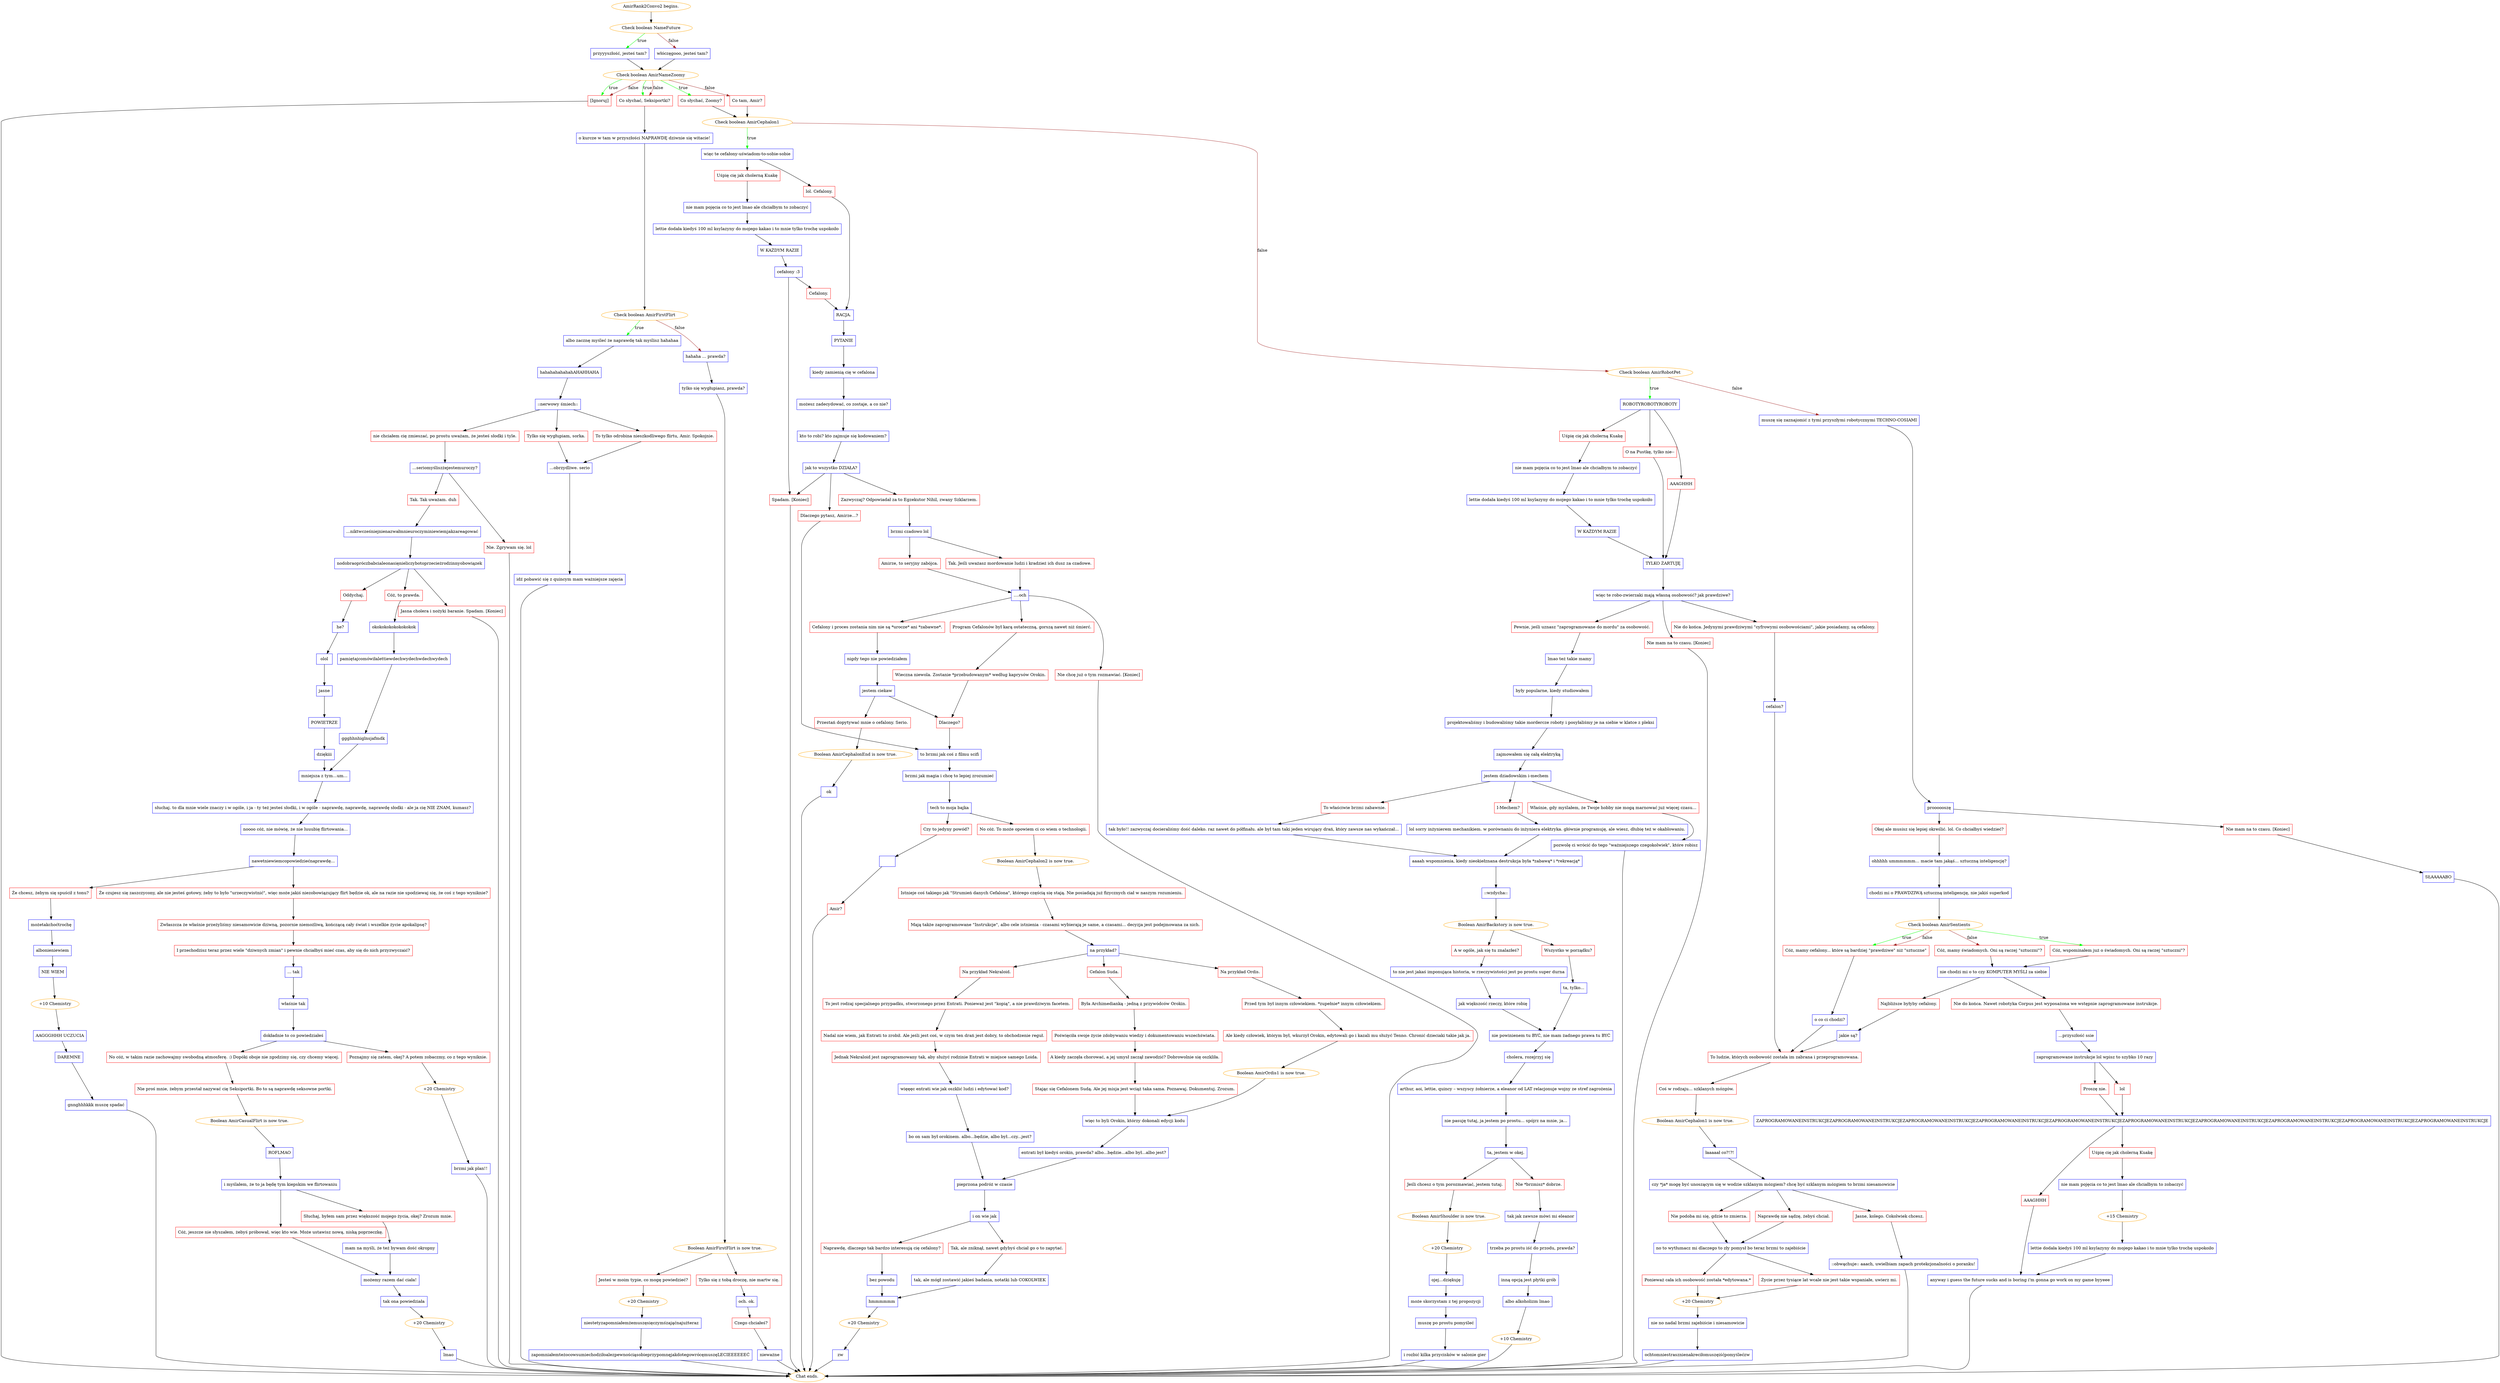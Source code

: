 digraph {
	"AmirRank2Convo2 begins." [color=orange];
		"AmirRank2Convo2 begins." -> j1555648941;
	j1555648941 [label="Check boolean NameFuture",color=orange];
		j1555648941 -> j3962905562 [label=true,color=green];
		j1555648941 -> j3137214042 [label=false,color=brown];
	j3962905562 [label="przyyyszłość, jesteś tam?",shape=box,color=blue];
		j3962905562 -> j3096240527;
	j3137214042 [label="włóczęgooo, jesteś tam?",shape=box,color=blue];
		j3137214042 -> j3096240527;
	j3096240527 [label="Check boolean AmirNameZoomy",color=orange];
		j3096240527 -> j3747364732 [label=true,color=green];
		j3096240527 -> j3804282715 [label=true,color=green];
		j3096240527 -> j4113977216 [label=true,color=green];
		j3096240527 -> j3747364732 [label=false,color=brown];
		j3096240527 -> j3804282715 [label=false,color=brown];
		j3096240527 -> j462642607 [label=false,color=brown];
	j3747364732 [label="[Ignoruj]",shape=box,color=red];
		j3747364732 -> "Chat ends.";
	j3804282715 [label="Co słychać, Seksiportki?",shape=box,color=red];
		j3804282715 -> j1744029376;
	j4113977216 [label="Co słychać, Zoomy?",shape=box,color=red];
		j4113977216 -> j87647369;
	j462642607 [label="Co tam, Amir?",shape=box,color=red];
		j462642607 -> j87647369;
	"Chat ends." [color=orange];
	j1744029376 [label="o kurcze w tam w przyszłości NAPRAWDĘ dziwnie się witacie!",shape=box,color=blue];
		j1744029376 -> j1575820688;
	j87647369 [label="Check boolean AmirCephalon1",color=orange];
		j87647369 -> j799296397 [label=true,color=green];
		j87647369 -> j1377197533 [label=false,color=brown];
	j1575820688 [label="Check boolean AmirFirstFlirt",color=orange];
		j1575820688 -> j1033054356 [label=true,color=green];
		j1575820688 -> j1448289916 [label=false,color=brown];
	j799296397 [label="więc te cefałony-uświadom-to-sobie-sobie",shape=box,color=blue];
		j799296397 -> j1269899183;
		j799296397 -> j3546170971;
	j1377197533 [label="Check boolean AmirRobotPet",color=orange];
		j1377197533 -> j1374234869 [label=true,color=green];
		j1377197533 -> j3917926101 [label=false,color=brown];
	j1033054356 [label="albo zacznę myśleć że naprawdę tak myślisz hahahaa",shape=box,color=blue];
		j1033054356 -> j1647484993;
	j1448289916 [label="hahaha ... prawda?",shape=box,color=blue];
		j1448289916 -> j1640140582;
	j1269899183 [label="lol. Cefalony.",shape=box,color=red];
		j1269899183 -> j1160388677;
	j3546170971 [label="Uśpię cię jak cholerną Kuakę",shape=box,color=red];
		j3546170971 -> j963087376;
	j1374234869 [label="ROBOTYROBOTYROBOTY",shape=box,color=blue];
		j1374234869 -> j3900142951;
		j1374234869 -> j1031731285;
		j1374234869 -> j2795793000;
	j3917926101 [label="muszę się zaznajomić z tymi przyszłymi robotycznymi TECHNO-COSIAMI",shape=box,color=blue];
		j3917926101 -> j828503868;
	j1647484993 [label="hahahahahahahAHAHHAHA",shape=box,color=blue];
		j1647484993 -> j3970380722;
	j1640140582 [label="tylko się wygłupiasz, prawda?",shape=box,color=blue];
		j1640140582 -> j1496595557;
	j1160388677 [label="RACJA.",shape=box,color=blue];
		j1160388677 -> j3482146172;
	j963087376 [label="nie mam pojęcia co to jest lmao ale chciałbym to zobaczyć",shape=box,color=blue];
		j963087376 -> j452252180;
	j3900142951 [label="O na Pustkę, tylko nie--",shape=box,color=red];
		j3900142951 -> j253480917;
	j1031731285 [label="AAAGHHH",shape=box,color=red];
		j1031731285 -> j253480917;
	j2795793000 [label="Uśpię cię jak cholerną Kuakę",shape=box,color=red];
		j2795793000 -> j3059286362;
	j828503868 [label="proooooszę",shape=box,color=blue];
		j828503868 -> j3299302532;
		j828503868 -> j606937514;
	j3970380722 [label="::nerwowy śmiech::",shape=box,color=blue];
		j3970380722 -> j4051830171;
		j3970380722 -> j2023942834;
		j3970380722 -> j2293823464;
	j1496595557 [label="Boolean AmirFirstFlirt is now true.",color=orange];
		j1496595557 -> j3679833303;
		j1496595557 -> j3524777483;
	j3482146172 [label="PYTANIE",shape=box,color=blue];
		j3482146172 -> j1083995268;
	j452252180 [label="lettie dodała kiedyś 100 ml ksylazyny do mojego kakao i to mnie tylko trochę uspokoiło",shape=box,color=blue];
		j452252180 -> j105147757;
	j253480917 [label="TYLKO ŻARTUJĘ",shape=box,color=blue];
		j253480917 -> j3205510901;
	j3059286362 [label="nie mam pojęcia co to jest lmao ale chciałbym to zobaczyć",shape=box,color=blue];
		j3059286362 -> j4023140922;
	j3299302532 [label="Nie mam na to czasu. [Koniec]",shape=box,color=red];
		j3299302532 -> j1502503868;
	j606937514 [label="Okej ale musisz się lepiej określić. lol. Co chciałbyś wiedzieć?",shape=box,color=red];
		j606937514 -> j2884570038;
	j4051830171 [label="nie chciałem cię zmieszać, po prostu uważam, że jesteś słodki i tyle.",shape=box,color=red];
		j4051830171 -> j2238573965;
	j2023942834 [label="Tylko się wygłupiam, sorka.",shape=box,color=red];
		j2023942834 -> j2568093963;
	j2293823464 [label="To tylko odrobina nieszkodliwego flirtu, Amir. Spokojnie.",shape=box,color=red];
		j2293823464 -> j2568093963;
	j3679833303 [label="Jesteś w moim typie, co mogę powiedzieć?",shape=box,color=red];
		j3679833303 -> j871986890;
	j3524777483 [label="Tylko się z tobą droczę, nie martw się.",shape=box,color=red];
		j3524777483 -> j1200919090;
	j1083995268 [label="kiedy zamienią cię w cefalona",shape=box,color=blue];
		j1083995268 -> j1532449773;
	j105147757 [label="W KAŻDYM RAZIE",shape=box,color=blue];
		j105147757 -> j270985414;
	j3205510901 [label="więc te robo-zwierzaki mają własną osobowość? jak prawdziwe?",shape=box,color=blue];
		j3205510901 -> j3686668413;
		j3205510901 -> j2688351482;
		j3205510901 -> j2239986882;
	j4023140922 [label="lettie dodała kiedyś 100 ml ksylazyny do mojego kakao i to mnie tylko trochę uspokoiło",shape=box,color=blue];
		j4023140922 -> j1802963623;
	j1502503868 [label="SŁAAAAABO",shape=box,color=blue];
		j1502503868 -> "Chat ends.";
	j2884570038 [label="ohhhhh ummmmmm... macie tam jakąś... sztuczną inteligencję?",shape=box,color=blue];
		j2884570038 -> j4121676105;
	j2238573965 [label="...seriomyśliszżejestemuroczy?",shape=box,color=blue];
		j2238573965 -> j3335775097;
		j2238573965 -> j1674439101;
	j2568093963 [label="...obrzydliwe. serio",shape=box,color=blue];
		j2568093963 -> j2249500476;
	j871986890 [label="+20 Chemistry",color=orange];
		j871986890 -> j4131003734;
	j1200919090 [label="och. ok.",shape=box,color=blue];
		j1200919090 -> j3625383841;
	j1532449773 [label="możesz zadecydować, co zostaje, a co nie?",shape=box,color=blue];
		j1532449773 -> j68618441;
	j270985414 [label="cefałony :3",shape=box,color=blue];
		j270985414 -> j3817462201;
		j270985414 -> j3071220365;
	j3686668413 [label="Nie do końca. Jedynymi prawdziwymi \"cyfrowymi osobowościami\", jakie posiadamy, są cefalony.",shape=box,color=red];
		j3686668413 -> j1889967617;
	j2688351482 [label="Pewnie, jeśli uznasz \"zaprogramowane do mordu\" za osobowość.",shape=box,color=red];
		j2688351482 -> j3497168479;
	j2239986882 [label="Nie mam na to czasu. [Koniec]",shape=box,color=red];
		j2239986882 -> "Chat ends.";
	j1802963623 [label="W KAŻDYM RAZIE",shape=box,color=blue];
		j1802963623 -> j253480917;
	j4121676105 [label="chodzi mi o PRAWDZIWĄ sztuczną inteligencję, nie jakiś superkod",shape=box,color=blue];
		j4121676105 -> j3361290284;
	j3335775097 [label="Tak. Tak uważam. duh",shape=box,color=red];
		j3335775097 -> j2642917464;
	j1674439101 [label="Nie. Zgrywam się. lol",shape=box,color=red];
		j1674439101 -> "Chat ends.";
	j2249500476 [label="idź pobawić się z quincym mam ważniejsze zajęcia",shape=box,color=blue];
		j2249500476 -> "Chat ends.";
	j4131003734 [label="niestetyzapomniałemżemuszęsięczymśzająćnajużteraz",shape=box,color=blue];
		j4131003734 -> j1861490108;
	j3625383841 [label="Czego chciałeś?",shape=box,color=red];
		j3625383841 -> j3755446286;
	j68618441 [label="kto to robi? kto zajmuje się kodowaniem?",shape=box,color=blue];
		j68618441 -> j36579927;
	j3817462201 [label="Cefalony.",shape=box,color=red];
		j3817462201 -> j1160388677;
	j3071220365 [label="Spadam. [Koniec]",shape=box,color=red];
		j3071220365 -> "Chat ends.";
	j1889967617 [label="cefalon?",shape=box,color=blue];
		j1889967617 -> j2435184530;
	j3497168479 [label="lmao też takie mamy",shape=box,color=blue];
		j3497168479 -> j3534166107;
	j3361290284 [label="Check boolean AmirSentients",color=orange];
		j3361290284 -> j688279396 [label=true,color=green];
		j3361290284 -> j3513079027 [label=true,color=green];
		j3361290284 -> j1859143846 [label=false,color=brown];
		j3361290284 -> j3513079027 [label=false,color=brown];
	j2642917464 [label="...niktwcześniejnienazwałmnieuroczyminiewiemjakzareagować",shape=box,color=blue];
		j2642917464 -> j3472098893;
	j1861490108 [label="zapomniałemteżocowsumiechodziłoalezpewnościąsobieprzypomnęjakdotegowrócęmuszęLECIEEEEEEĆ",shape=box,color=blue];
		j1861490108 -> "Chat ends.";
	j3755446286 [label="nieważne",shape=box,color=blue];
		j3755446286 -> "Chat ends.";
	j36579927 [label="jak to wszystko DZIAŁA?",shape=box,color=blue];
		j36579927 -> j4141416993;
		j36579927 -> j3114522129;
		j36579927 -> j3071220365;
	j2435184530 [label="To ludzie, których osobowość została im zabrana i przeprogramowana.",shape=box,color=red];
		j2435184530 -> j672920574;
	j3534166107 [label="były popularne, kiedy studiowałem",shape=box,color=blue];
		j3534166107 -> j3502406749;
	j688279396 [label="Cóż, wspominałem już o świadomych. Oni są raczej \"sztuczni\"?",shape=box,color=red];
		j688279396 -> j1934465923;
	j3513079027 [label="Cóż, mamy cefalony... które są bardziej \"prawdziwe\" niż \"sztuczne\"",shape=box,color=red];
		j3513079027 -> j4239210264;
	j1859143846 [label="Cóż, mamy świadomych. Oni są raczej \"sztuczni\"?",shape=box,color=red];
		j1859143846 -> j1934465923;
	j3472098893 [label="nodobraopróczbabcialeonasięnieliczybotoprzecieżrodzinnyobowiązek",shape=box,color=blue];
		j3472098893 -> j2798421165;
		j3472098893 -> j2760006222;
		j3472098893 -> j1659789799;
	j4141416993 [label="Zazwyczaj? Odpowiadał za to Egzekutor Nihil, zwany Szklarzem.",shape=box,color=red];
		j4141416993 -> j126493530;
	j3114522129 [label="Dlaczego pytasz, Amirze...?",shape=box,color=red];
		j3114522129 -> j1175445509;
	j672920574 [label="Coś w rodzaju... szklanych mózgów.",shape=box,color=red];
		j672920574 -> j3189526381;
	j3502406749 [label="projektowaliśmy i budowaliśmy takie mordercze roboty i posyłaliśmy je na siebie w klatce z pleksi",shape=box,color=blue];
		j3502406749 -> j3741936560;
	j1934465923 [label="nie chodzi mi o to czy KOMPUTER MYŚLI za siebie",shape=box,color=blue];
		j1934465923 -> j741878422;
		j1934465923 -> j971180219;
	j4239210264 [label="o co ci chodzi?",shape=box,color=blue];
		j4239210264 -> j2435184530;
	j2798421165 [label="Oddychaj.",shape=box,color=red];
		j2798421165 -> j727556071;
	j2760006222 [label="Cóż, to prawda.",shape=box,color=red];
		j2760006222 -> j3470726006;
	j1659789799 [label="Jasna cholera i nożyki baranie. Spadam. [Koniec]",shape=box,color=red];
		j1659789799 -> "Chat ends.";
	j126493530 [label="brzmi czadowo lol",shape=box,color=blue];
		j126493530 -> j4027120723;
		j126493530 -> j1490962259;
	j1175445509 [label="to brzmi jak coś z filmu scifi",shape=box,color=blue];
		j1175445509 -> j1561208469;
	j3189526381 [label="Boolean AmirCephalon1 is now true.",color=orange];
		j3189526381 -> j2339718733;
	j3741936560 [label="zajmowałem się całą elektryką",shape=box,color=blue];
		j3741936560 -> j2767285694;
	j741878422 [label="Najbliższe byłyby cefalony.",shape=box,color=red];
		j741878422 -> j2613359695;
	j971180219 [label="Nie do końca. Nawet robotyka Corpus jest wyposażona we wstępnie zaprogramowane instrukcje.",shape=box,color=red];
		j971180219 -> j4209870940;
	j727556071 [label="he?",shape=box,color=blue];
		j727556071 -> j3548162323;
	j3470726006 [label="okokokokokokokokok",shape=box,color=blue];
		j3470726006 -> j1448947870;
	j4027120723 [label="Tak. Jeśli uważasz mordowanie ludzi i kradzież ich dusz za czadowe.",shape=box,color=red];
		j4027120723 -> j2360612165;
	j1490962259 [label="Amirze, to seryjny zabójca.",shape=box,color=red];
		j1490962259 -> j2360612165;
	j1561208469 [label="brzmi jak magia i chcę to lepiej zrozumieć",shape=box,color=blue];
		j1561208469 -> j784607135;
	j2339718733 [label="łaaaaał co?!?!",shape=box,color=blue];
		j2339718733 -> j2001173261;
	j2767285694 [label="jestem dziadowskim i-mechem",shape=box,color=blue];
		j2767285694 -> j4240783331;
		j2767285694 -> j1407721050;
		j2767285694 -> j2510255906;
	j2613359695 [label="jakie są?",shape=box,color=blue];
		j2613359695 -> j2435184530;
	j4209870940 [label="...przyszłość ssie",shape=box,color=blue];
		j4209870940 -> j896234728;
	j3548162323 [label="olol",shape=box,color=blue];
		j3548162323 -> j2545102623;
	j1448947870 [label="pamiętajcomówiłalettiewdechwydechwdechwydech",shape=box,color=blue];
		j1448947870 -> j408127048;
	j2360612165 [label="....och",shape=box,color=blue];
		j2360612165 -> j4194671038;
		j2360612165 -> j2021787513;
		j2360612165 -> j803510817;
	j784607135 [label="tech to moja bajka",shape=box,color=blue];
		j784607135 -> j2651422538;
		j784607135 -> j2000257307;
	j2001173261 [label="czy *ja* mogę być unoszącym się w wodzie szklanym mózgiem? chcę być szklanym mózgiem to brzmi niesamowicie",shape=box,color=blue];
		j2001173261 -> j1106671348;
		j2001173261 -> j1483521577;
		j2001173261 -> j341809413;
	j4240783331 [label="I-Mechem?",shape=box,color=red];
		j4240783331 -> j2878091823;
	j1407721050 [label="To właściwie brzmi zabawnie.",shape=box,color=red];
		j1407721050 -> j2700265088;
	j2510255906 [label="Właśnie, gdy myślałem, że Twoje hobby nie mogą marnować już więcej czasu...",shape=box,color=red];
		j2510255906 -> j1479520549;
	j896234728 [label="zaprogramowane instrukcje lol wpisz to szybko 10 razy",shape=box,color=blue];
		j896234728 -> j1208785452;
		j896234728 -> j1713319212;
	j2545102623 [label="jasne",shape=box,color=blue];
		j2545102623 -> j3250763243;
	j408127048 [label="ggghhnhiglnsjafmdk",shape=box,color=blue];
		j408127048 -> j1385802224;
	j4194671038 [label="Cefalony i proces zostania nim nie są *urocze* ani *zabawne*.",shape=box,color=red];
		j4194671038 -> j1886397312;
	j2021787513 [label="Nie chcę już o tym rozmawiać. [Koniec]",shape=box,color=red];
		j2021787513 -> "Chat ends.";
	j803510817 [label="Program Cefalonów był karą ostateczną, gorszą nawet niż śmierć.",shape=box,color=red];
		j803510817 -> j1735234474;
	j2651422538 [label="Czy to jedyny powód?",shape=box,color=red];
		j2651422538 -> j3956974090;
	j2000257307 [label="No cóż. To może opowiem ci co wiem o technologii.",shape=box,color=red];
		j2000257307 -> j3134774196;
	j1106671348 [label="Nie podoba mi się, gdzie to zmierza.",shape=box,color=red];
		j1106671348 -> j787785369;
	j1483521577 [label="Naprawdę nie sądzę, żebyś chciał.",shape=box,color=red];
		j1483521577 -> j787785369;
	j341809413 [label="Jasne, kolego. Cokolwiek chcesz.",shape=box,color=red];
		j341809413 -> j2491915086;
	j2878091823 [label="lol sorry inżynierem mechanikiem. w porównaniu do inżyniera elektryka. głównie programuję, ale wiesz, dłubię też w okablowaniu.",shape=box,color=blue];
		j2878091823 -> j2937296986;
	j2700265088 [label="tak było!! zazwyczaj docieraliśmy dość daleko. raz nawet do półfinału. ale był tam taki jeden wirujący drań, który zawsze nas wykańczał...",shape=box,color=blue];
		j2700265088 -> j2937296986;
	j1479520549 [label="pozwolę ci wrócić do tego \"ważniejszego czegokolwiek\", które robisz",shape=box,color=blue];
		j1479520549 -> "Chat ends.";
	j1208785452 [label="lol",shape=box,color=red];
		j1208785452 -> j2266850993;
	j1713319212 [label="Proszę nie.",shape=box,color=red];
		j1713319212 -> j2266850993;
	j3250763243 [label="POWIETRZE",shape=box,color=blue];
		j3250763243 -> j2878495479;
	j1385802224 [label="mniejsza z tym...um...",shape=box,color=blue];
		j1385802224 -> j4272044388;
	j1886397312 [label="nigdy tego nie powiedziałem",shape=box,color=blue];
		j1886397312 -> j1493362594;
	j1735234474 [label="Wieczna niewola. Zostanie *przebudowanym* według kaprysów Orokin.",shape=box,color=red];
		j1735234474 -> j3365837326;
	j3956974090 [label="  ",shape=box,color=blue];
		j3956974090 -> j2228253618;
	j3134774196 [label="Boolean AmirCephalon2 is now true.",color=orange];
		j3134774196 -> j2626614955;
	j787785369 [label="no to wytłumacz mi dlaczego to zły pomysł bo teraz brzmi to zajebiście",shape=box,color=blue];
		j787785369 -> j3324770874;
		j787785369 -> j675303763;
	j2491915086 [label="::obwąchuje:: aaach, uwielbiam zapach protekcjonalności o poranku!",shape=box,color=blue];
		j2491915086 -> "Chat ends.";
	j2937296986 [label="aaaah wspomnienia, kiedy nieokiełznana destrukcja była *zabawą* i *rekreacją*",shape=box,color=blue];
		j2937296986 -> j851397528;
	j2266850993 [label="ZAPROGRAMOWANEINSTRUKCJEZAPROGRAMOWANEINSTRUKCJEZAPROGRAMOWANEINSTRUKCJEZAPROGRAMOWANEINSTRUKCJEZAPROGRAMOWANEINSTRUKCJEZAPROGRAMOWANEINSTRUKCJEZAPROGRAMOWANEINSTRUKCJEZAPROGRAMOWANEINSTRUKCJEZAPROGRAMOWANEINSTRUKCJEZAPROGRAMOWANEINSTRUKCJE",shape=box,color=blue];
		j2266850993 -> j466367953;
		j2266850993 -> j4174509184;
	j2878495479 [label="dziękiii",shape=box,color=blue];
		j2878495479 -> j1385802224;
	j4272044388 [label="słuchaj. to dla mnie wiele znaczy i w ogóle, i ja - ty też jesteś słodki, i w ogóle - naprawdę, naprawdę, naprawdę słodki - ale ja cię NIE ZNAM, kumasz?",shape=box,color=blue];
		j4272044388 -> j1307284201;
	j1493362594 [label="jestem ciekaw",shape=box,color=blue];
		j1493362594 -> j3365837326;
		j1493362594 -> j2563158853;
	j3365837326 [label="Dlaczego?",shape=box,color=red];
		j3365837326 -> j1175445509;
	j2228253618 [label="Amir?",shape=box,color=red];
		j2228253618 -> "Chat ends.";
	j2626614955 [label="Istnieje coś takiego jak \"Strumień danych Cefalona\", którego częścią się stają. Nie posiadają już fizycznych ciał w naszym rozumieniu.",shape=box,color=red];
		j2626614955 -> j3123527775;
	j3324770874 [label="Ponieważ cała ich osobowość została *edytowana.*",shape=box,color=red];
		j3324770874 -> j2510752188;
	j675303763 [label="Życie przez tysiące lat wcale nie jest takie wspaniałe, uwierz mi.",shape=box,color=red];
		j675303763 -> j2510752188;
	j851397528 [label="::wzdycha::",shape=box,color=blue];
		j851397528 -> j2341517216;
	j466367953 [label="Uśpię cię jak cholerną Kuakę",shape=box,color=red];
		j466367953 -> j1388937911;
	j4174509184 [label="AAAGHHH",shape=box,color=red];
		j4174509184 -> j1171777537;
	j1307284201 [label="noooo cóż, nie mówię, że nie luuubię flirtowania...",shape=box,color=blue];
		j1307284201 -> j2633941255;
	j2563158853 [label="Przestań dopytywać mnie o cefalony. Serio.",shape=box,color=red];
		j2563158853 -> j1631207674;
	j3123527775 [label="Mają także zaprogramowane \"Instrukcje\", albo cele istnienia - czasami wybierają je same, a czasami... decyzja jest podejmowana za nich.",shape=box,color=red];
		j3123527775 -> j3372772338;
	j2510752188 [label="+20 Chemistry",color=orange];
		j2510752188 -> j673421017;
	j2341517216 [label="Boolean AmirBackstory is now true.",color=orange];
		j2341517216 -> j3218840036;
		j2341517216 -> j1586538181;
	j1388937911 [label="nie mam pojęcia co to jest lmao ale chciałbym to zobaczyć",shape=box,color=blue];
		j1388937911 -> j1895159296;
	j1171777537 [label="anyway i guess the future sucks and is boring i'm gonna go work on my game byyeee",shape=box,color=blue];
		j1171777537 -> "Chat ends.";
	j2633941255 [label="nawetniewiemcopowiedziećnaprawdę...",shape=box,color=blue];
		j2633941255 -> j443210452;
		j2633941255 -> j2611167728;
	j1631207674 [label="Boolean AmirCephalonEnd is now true.",color=orange];
		j1631207674 -> j2346536463;
	j3372772338 [label="na przykład?",shape=box,color=blue];
		j3372772338 -> j1343804527;
		j3372772338 -> j1257425727;
		j3372772338 -> j973262352;
	j673421017 [label="nie no nadal brzmi zajebiście i niesamowicie",shape=box,color=blue];
		j673421017 -> j3818163793;
	j3218840036 [label="Wszystko w porządku?",shape=box,color=red];
		j3218840036 -> j854707102;
	j1586538181 [label="A w ogóle, jak się tu znalazłeś?",shape=box,color=red];
		j1586538181 -> j2821539890;
	j1895159296 [label="+15 Chemistry",color=orange];
		j1895159296 -> j2894175554;
	j443210452 [label="Że czujesz się zaszczycony, ale nie jesteś gotowy, żeby to było \"urzeczywistnić\", więc może jakiś niezobowiązujący flirt będzie ok, ale na razie nie spodziewaj się, że coś z tego wyniknie?",shape=box,color=red];
		j443210452 -> j2638137820;
	j2611167728 [label="Że chcesz, żebym się spuścił z tonu?",shape=box,color=red];
		j2611167728 -> j3635893651;
	j2346536463 [label="ok",shape=box,color=blue];
		j2346536463 -> "Chat ends.";
	j1343804527 [label="Na przykład Ordis.",shape=box,color=red];
		j1343804527 -> j3685950968;
	j1257425727 [label="Cefalon Suda.",shape=box,color=red];
		j1257425727 -> j1182979862;
	j973262352 [label="Na przykład Nekraloid.",shape=box,color=red];
		j973262352 -> j4130273620;
	j3818163793 [label="ochtomniestrasznienakreciłomuszęiśćpomyślećzw",shape=box,color=blue];
		j3818163793 -> "Chat ends.";
	j854707102 [label="ta, tylko...",shape=box,color=blue];
		j854707102 -> j2254586461;
	j2821539890 [label="to nie jest jakaś imponująca historia, w rzeczywistości jest po prostu super durna",shape=box,color=blue];
		j2821539890 -> j1294150582;
	j2894175554 [label="lettie dodała kiedyś 100 ml ksylazyny do mojego kakao i to mnie tylko trochę uspokoiło",shape=box,color=blue];
		j2894175554 -> j1171777537;
	j2638137820 [label="Zwłaszcza że właśnie przeżyliśmy niesamowicie dziwną, pozornie niemożliwą, kończącą cały świat i wszelkie życie apokalipsę?",shape=box,color=red];
		j2638137820 -> j1592467569;
	j3635893651 [label="możetakchoćtrochę",shape=box,color=blue];
		j3635893651 -> j3132218084;
	j3685950968 [label="Przed tym był innym człowiekiem. *zupełnie* innym człowiekiem.",shape=box,color=red];
		j3685950968 -> j3502363505;
	j1182979862 [label="Była Archimedianką - jedną z przywódców Orokin.",shape=box,color=red];
		j1182979862 -> j2909289925;
	j4130273620 [label="To jest rodzaj specjalnego przypadku, stworzonego przez Entrati. Ponieważ jest \"kopią\", a nie prawdziwym facetem.",shape=box,color=red];
		j4130273620 -> j3062785551;
	j2254586461 [label="nie powinienem tu BYĆ, nie mam żadnego prawa tu BYĆ",shape=box,color=blue];
		j2254586461 -> j708121299;
	j1294150582 [label="jak większość rzeczy, które robię",shape=box,color=blue];
		j1294150582 -> j2254586461;
	j1592467569 [label="I przechodzisz teraz przez wiele \"dziwnych zmian\" i pewnie chciałbyś mieć czas, aby się do nich przyzwyczaić?",shape=box,color=red];
		j1592467569 -> j3790917196;
	j3132218084 [label="albonieniewiem",shape=box,color=blue];
		j3132218084 -> j2775070414;
	j3502363505 [label="Ale kiedy człowiek, którym był, wkurzył Orokin, edytowali go i kazali mu służyć Tenno. Chronić dzieciaki takie jak ja.",shape=box,color=red];
		j3502363505 -> j3442585879;
	j2909289925 [label="Poświęciła swoje życie zdobywaniu wiedzy i dokumentowaniu wszechświata.",shape=box,color=red];
		j2909289925 -> j3454699108;
	j3062785551 [label="Nadal nie wiem, jak Entrati to zrobił. Ale jeśli jest coś, w czym ten drań jest dobry, to obchodzenie reguł.",shape=box,color=red];
		j3062785551 -> j3966836869;
	j708121299 [label="cholera, rozejrzyj się",shape=box,color=blue];
		j708121299 -> j397380781;
	j3790917196 [label="... tak",shape=box,color=blue];
		j3790917196 -> j1484069234;
	j2775070414 [label="NIE WIEM",shape=box,color=blue];
		j2775070414 -> j1154279217;
	j3442585879 [label="Boolean AmirOrdis1 is now true.",color=orange];
		j3442585879 -> j3267861443;
	j3454699108 [label="A kiedy zaczęła chorować, a jej umysł zaczął zawodzić? Dobrowolnie się oszkliła.",shape=box,color=red];
		j3454699108 -> j2815838705;
	j3966836869 [label="Jednak Nekraloid jest zaprogramowany tak, aby służyć rodzinie Entrati w miejsce samego Loida.",shape=box,color=red];
		j3966836869 -> j979810640;
	j397380781 [label="arthur, aoi, lettie, quincy – wszyscy żołnierze, a eleanor od LAT relacjonuje wojny ze stref zagrożenia",shape=box,color=blue];
		j397380781 -> j2418845252;
	j1484069234 [label="właśnie tak",shape=box,color=blue];
		j1484069234 -> j3273923660;
	j1154279217 [label="+10 Chemistry",color=orange];
		j1154279217 -> j1460762894;
	j3267861443 [label="więc to byli Orokin, którzy dokonali edycji kodu",shape=box,color=blue];
		j3267861443 -> j2162422886;
	j2815838705 [label="Stając się Cefalonem Sudą. Ale jej misja jest wciąż taka sama. Poznawaj. Dokumentuj. Zrozum.",shape=box,color=red];
		j2815838705 -> j3267861443;
	j979810640 [label="więęęc entrati wie jak oszklić ludzi i edytować kod?",shape=box,color=blue];
		j979810640 -> j4215200570;
	j2418845252 [label="nie pasuję tutaj, ja jestem po prostu... spójrz na mnie, ja...",shape=box,color=blue];
		j2418845252 -> j1376855895;
	j3273923660 [label="dokładnie to co powiedziałeś",shape=box,color=blue];
		j3273923660 -> j124766975;
		j3273923660 -> j4076092182;
	j1460762894 [label="AAGGGHHH UCZUCIA",shape=box,color=blue];
		j1460762894 -> j390971481;
	j2162422886 [label="entrati był kiedyś orokin, prawda? albo...będzie...albo był...albo jest?",shape=box,color=blue];
		j2162422886 -> j2457306109;
	j4215200570 [label="bo on sam był orokinem. albo...będzie, albo był...czy...jest?",shape=box,color=blue];
		j4215200570 -> j2457306109;
	j1376855895 [label="ta, jestem w okej.",shape=box,color=blue];
		j1376855895 -> j563431410;
		j1376855895 -> j167721096;
	j124766975 [label="Poznajmy się zatem, okej? A potem zobaczmy, co z tego wyniknie.",shape=box,color=red];
		j124766975 -> j4171251224;
	j4076092182 [label="No cóż, w takim razie zachowajmy swobodną atmosferę. :) Dopóki oboje nie zgodzimy się, czy chcemy więcej.",shape=box,color=red];
		j4076092182 -> j3197056355;
	j390971481 [label="DAREMNE",shape=box,color=blue];
		j390971481 -> j1414026457;
	j2457306109 [label="pieprzona podróż w czasie",shape=box,color=blue];
		j2457306109 -> j3092183232;
	j563431410 [label="Jeśli chcesz o tym porozmawiać, jestem tutaj.",shape=box,color=red];
		j563431410 -> j2694091925;
	j167721096 [label="Nie *brzmisz* dobrze.",shape=box,color=red];
		j167721096 -> j3009537695;
	j4171251224 [label="+20 Chemistry",color=orange];
		j4171251224 -> j3718950551;
	j3197056355 [label="Nie proś mnie, żebym przestał nazywać cię Seksiportki. Bo to są naprawdę seksowne portki.",shape=box,color=red];
		j3197056355 -> j2443812982;
	j1414026457 [label="gnnghhhkkk muszę spadać",shape=box,color=blue];
		j1414026457 -> "Chat ends.";
	j3092183232 [label="i on wie jak",shape=box,color=blue];
		j3092183232 -> j2831592903;
		j3092183232 -> j4040097247;
	j2694091925 [label="Boolean AmirShoulder is now true.",color=orange];
		j2694091925 -> j3250720617;
	j3009537695 [label="tak jak zawsze mówi mi eleanor",shape=box,color=blue];
		j3009537695 -> j580960869;
	j3718950551 [label="brzmi jak plan!!",shape=box,color=blue];
		j3718950551 -> "Chat ends.";
	j2443812982 [label="Boolean AmirCasualFlirt is now true.",color=orange];
		j2443812982 -> j253927991;
	j2831592903 [label="Tak, ale zniknął, nawet gdybyś chciał go o to zapytać.",shape=box,color=red];
		j2831592903 -> j1595750716;
	j4040097247 [label="Naprawdę, dlaczego tak bardzo interesują cię cefalony?",shape=box,color=red];
		j4040097247 -> j3070857281;
	j3250720617 [label="+20 Chemistry",color=orange];
		j3250720617 -> j4228666838;
	j580960869 [label="trzeba po prostu iść do przodu, prawda?",shape=box,color=blue];
		j580960869 -> j1878110614;
	j253927991 [label="ROFLMAO",shape=box,color=blue];
		j253927991 -> j3433822753;
	j1595750716 [label="tak, ale mógł zostawić jakieś badania, notatki lub COKOLWIEK",shape=box,color=blue];
		j1595750716 -> j3100543325;
	j3070857281 [label="bez powodu",shape=box,color=blue];
		j3070857281 -> j3100543325;
	j4228666838 [label="ojej...dziękuję",shape=box,color=blue];
		j4228666838 -> j2124774813;
	j1878110614 [label="inną opcją jest płytki grób",shape=box,color=blue];
		j1878110614 -> j3708067014;
	j3433822753 [label="i myślałem, że to ja będę tym kiepskim we flirtowaniu",shape=box,color=blue];
		j3433822753 -> j2508794575;
		j3433822753 -> j4027302788;
	j3100543325 [label="hmmmmmm",shape=box,color=blue];
		j3100543325 -> j3906778486;
	j2124774813 [label="może skorzystam z tej propozycji",shape=box,color=blue];
		j2124774813 -> j1896503801;
	j3708067014 [label="albo alkoholizm lmao",shape=box,color=blue];
		j3708067014 -> j1933300832;
	j2508794575 [label="Cóż, jeszcze nie słyszałem, żebyś próbował, więc kto wie. Może ustawisz nową, niską poprzeczkę.",shape=box,color=red];
		j2508794575 -> j1202200897;
	j4027302788 [label="Słuchaj, byłem sam przez większość mojego życia, okej? Zrozum mnie.",shape=box,color=red];
		j4027302788 -> j1082201301;
	j3906778486 [label="+20 Chemistry",color=orange];
		j3906778486 -> j3772775557;
	j1896503801 [label="muszę po prostu pomyśleć",shape=box,color=blue];
		j1896503801 -> j2163481889;
	j1933300832 [label="+10 Chemistry",color=orange];
		j1933300832 -> "Chat ends.";
	j1202200897 [label="możemy razem dać ciała!",shape=box,color=blue];
		j1202200897 -> j718613582;
	j1082201301 [label="mam na myśli, że też bywam dość okropny",shape=box,color=blue];
		j1082201301 -> j1202200897;
	j3772775557 [label="zw",shape=box,color=blue];
		j3772775557 -> "Chat ends.";
	j2163481889 [label="i rozbić kilka przycisków w salonie gier",shape=box,color=blue];
		j2163481889 -> "Chat ends.";
	j718613582 [label="tak ona powiedziała",shape=box,color=blue];
		j718613582 -> j2251546872;
	j2251546872 [label="+20 Chemistry",color=orange];
		j2251546872 -> j1868894267;
	j1868894267 [label="lmao",shape=box,color=blue];
		j1868894267 -> "Chat ends.";
}